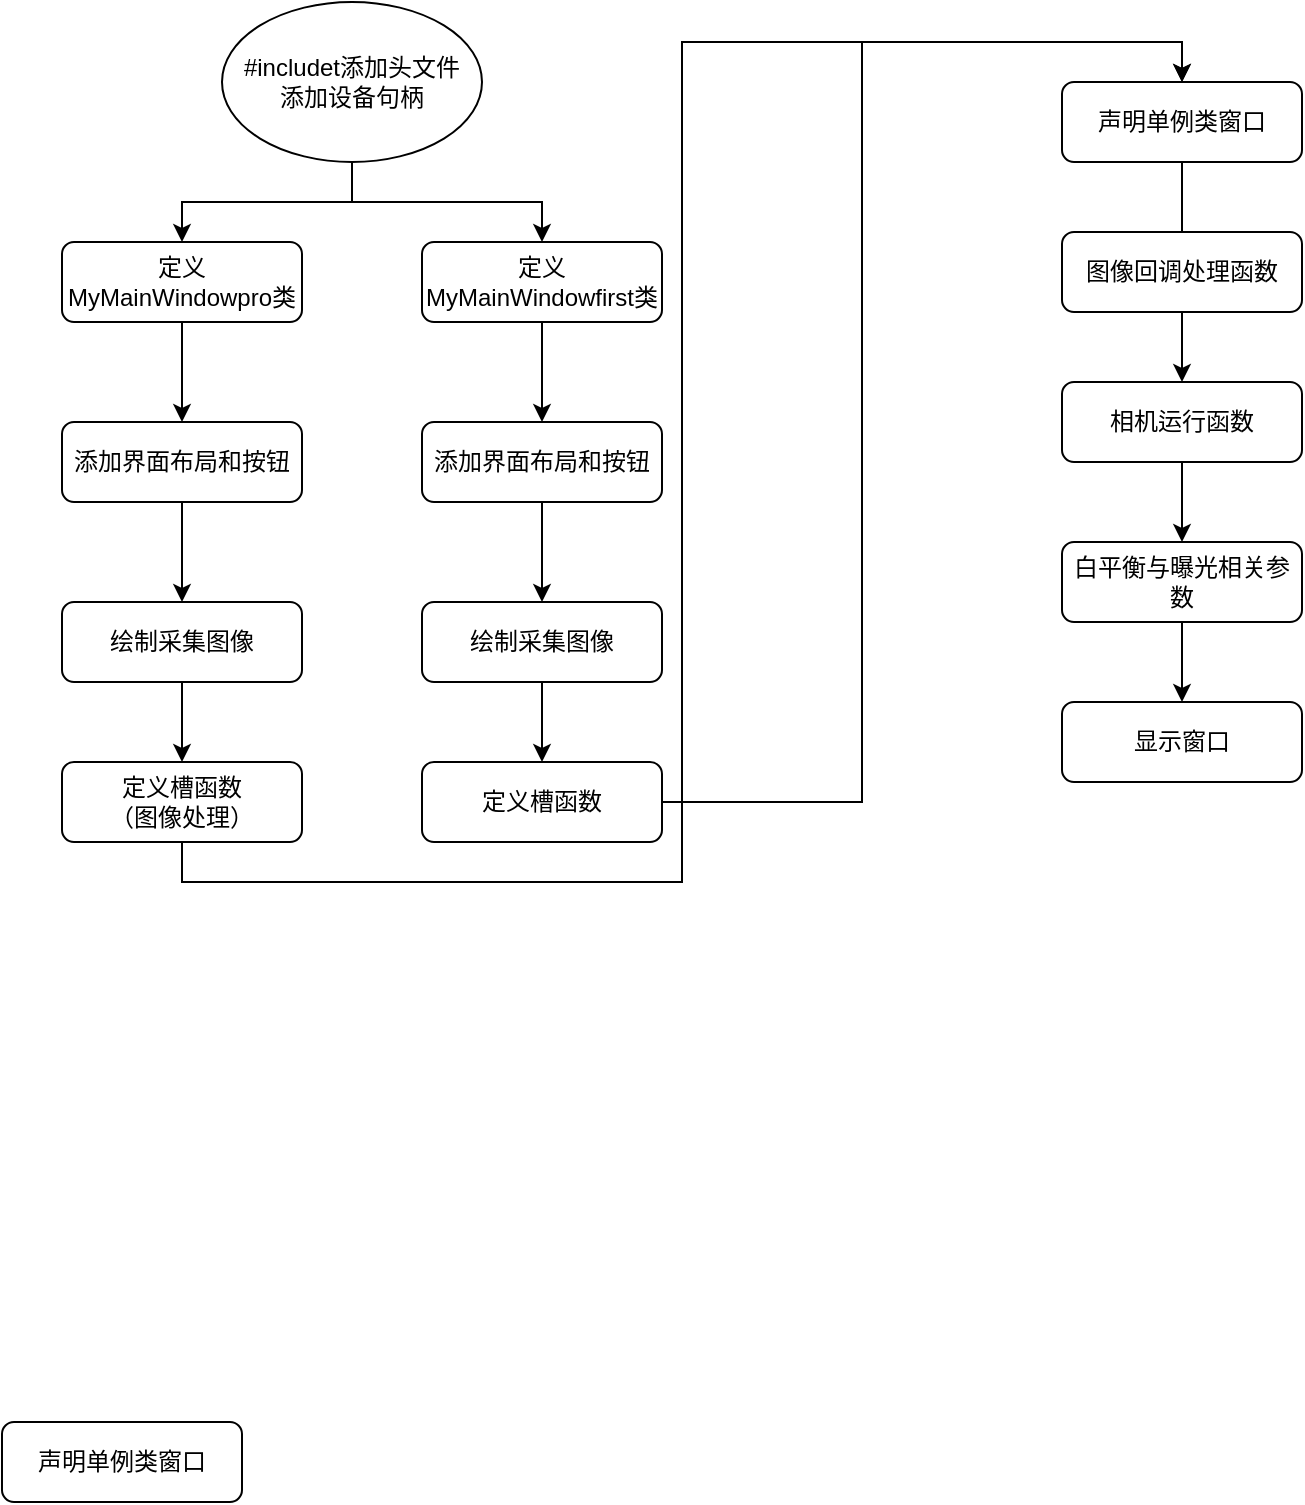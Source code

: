 <mxfile version="21.2.1" type="device">
  <diagram id="C5RBs43oDa-KdzZeNtuy" name="Page-1">
    <mxGraphModel dx="1036" dy="606" grid="1" gridSize="10" guides="1" tooltips="1" connect="1" arrows="1" fold="1" page="1" pageScale="1" pageWidth="827" pageHeight="1169" math="0" shadow="0">
      <root>
        <mxCell id="WIyWlLk6GJQsqaUBKTNV-0" />
        <mxCell id="WIyWlLk6GJQsqaUBKTNV-1" parent="WIyWlLk6GJQsqaUBKTNV-0" />
        <mxCell id="t8WX7DlcegMJKcKcP-0D-7" value="" style="edgeStyle=orthogonalEdgeStyle;rounded=0;orthogonalLoop=1;jettySize=auto;html=1;" parent="WIyWlLk6GJQsqaUBKTNV-1" source="t8WX7DlcegMJKcKcP-0D-4" edge="1">
          <mxGeometry relative="1" as="geometry">
            <mxPoint x="90" y="150" as="targetPoint" />
            <Array as="points">
              <mxPoint x="175" y="130" />
              <mxPoint x="90" y="130" />
            </Array>
          </mxGeometry>
        </mxCell>
        <mxCell id="t8WX7DlcegMJKcKcP-0D-22" style="edgeStyle=orthogonalEdgeStyle;rounded=0;orthogonalLoop=1;jettySize=auto;html=1;" parent="WIyWlLk6GJQsqaUBKTNV-1" source="t8WX7DlcegMJKcKcP-0D-4" target="t8WX7DlcegMJKcKcP-0D-16" edge="1">
          <mxGeometry relative="1" as="geometry" />
        </mxCell>
        <mxCell id="t8WX7DlcegMJKcKcP-0D-4" value="#includet添加头文件&lt;br&gt;添加设备句柄" style="ellipse;whiteSpace=wrap;html=1;" parent="WIyWlLk6GJQsqaUBKTNV-1" vertex="1">
          <mxGeometry x="110" y="30" width="130" height="80" as="geometry" />
        </mxCell>
        <mxCell id="t8WX7DlcegMJKcKcP-0D-8" style="edgeStyle=orthogonalEdgeStyle;rounded=0;orthogonalLoop=1;jettySize=auto;html=1;exitX=0.5;exitY=1;exitDx=0;exitDy=0;entryX=0.5;entryY=0;entryDx=0;entryDy=0;" parent="WIyWlLk6GJQsqaUBKTNV-1" source="t8WX7DlcegMJKcKcP-0D-9" target="t8WX7DlcegMJKcKcP-0D-12" edge="1">
          <mxGeometry relative="1" as="geometry" />
        </mxCell>
        <mxCell id="t8WX7DlcegMJKcKcP-0D-9" value="定义MyMainWindowpro类" style="rounded=1;whiteSpace=wrap;html=1;fontSize=12;glass=0;strokeWidth=1;shadow=0;" parent="WIyWlLk6GJQsqaUBKTNV-1" vertex="1">
          <mxGeometry x="30" y="150" width="120" height="40" as="geometry" />
        </mxCell>
        <mxCell id="t8WX7DlcegMJKcKcP-0D-29" style="edgeStyle=orthogonalEdgeStyle;rounded=0;orthogonalLoop=1;jettySize=auto;html=1;exitX=0.5;exitY=1;exitDx=0;exitDy=0;entryX=0.5;entryY=0;entryDx=0;entryDy=0;" parent="WIyWlLk6GJQsqaUBKTNV-1" source="t8WX7DlcegMJKcKcP-0D-10" target="t8WX7DlcegMJKcKcP-0D-23" edge="1">
          <mxGeometry relative="1" as="geometry" />
        </mxCell>
        <mxCell id="t8WX7DlcegMJKcKcP-0D-10" value="定义槽函数&lt;br&gt;（图像处理）" style="rounded=1;whiteSpace=wrap;html=1;fontSize=12;glass=0;strokeWidth=1;shadow=0;" parent="WIyWlLk6GJQsqaUBKTNV-1" vertex="1">
          <mxGeometry x="30" y="410" width="120" height="40" as="geometry" />
        </mxCell>
        <mxCell id="t8WX7DlcegMJKcKcP-0D-11" style="edgeStyle=orthogonalEdgeStyle;rounded=0;orthogonalLoop=1;jettySize=auto;html=1;exitX=0.5;exitY=1;exitDx=0;exitDy=0;entryX=0.5;entryY=0;entryDx=0;entryDy=0;" parent="WIyWlLk6GJQsqaUBKTNV-1" source="t8WX7DlcegMJKcKcP-0D-12" target="t8WX7DlcegMJKcKcP-0D-14" edge="1">
          <mxGeometry relative="1" as="geometry" />
        </mxCell>
        <mxCell id="t8WX7DlcegMJKcKcP-0D-12" value="添加界面布局和按钮" style="rounded=1;whiteSpace=wrap;html=1;fontSize=12;glass=0;strokeWidth=1;shadow=0;" parent="WIyWlLk6GJQsqaUBKTNV-1" vertex="1">
          <mxGeometry x="30" y="240" width="120" height="40" as="geometry" />
        </mxCell>
        <mxCell id="t8WX7DlcegMJKcKcP-0D-13" value="" style="edgeStyle=orthogonalEdgeStyle;rounded=0;orthogonalLoop=1;jettySize=auto;html=1;" parent="WIyWlLk6GJQsqaUBKTNV-1" source="t8WX7DlcegMJKcKcP-0D-14" target="t8WX7DlcegMJKcKcP-0D-10" edge="1">
          <mxGeometry relative="1" as="geometry" />
        </mxCell>
        <mxCell id="t8WX7DlcegMJKcKcP-0D-14" value="绘制采集图像" style="rounded=1;whiteSpace=wrap;html=1;fontSize=12;glass=0;strokeWidth=1;shadow=0;" parent="WIyWlLk6GJQsqaUBKTNV-1" vertex="1">
          <mxGeometry x="30" y="330" width="120" height="40" as="geometry" />
        </mxCell>
        <mxCell id="t8WX7DlcegMJKcKcP-0D-15" style="edgeStyle=orthogonalEdgeStyle;rounded=0;orthogonalLoop=1;jettySize=auto;html=1;exitX=0.5;exitY=1;exitDx=0;exitDy=0;entryX=0.5;entryY=0;entryDx=0;entryDy=0;" parent="WIyWlLk6GJQsqaUBKTNV-1" source="t8WX7DlcegMJKcKcP-0D-16" target="t8WX7DlcegMJKcKcP-0D-19" edge="1">
          <mxGeometry relative="1" as="geometry" />
        </mxCell>
        <mxCell id="t8WX7DlcegMJKcKcP-0D-16" value="定义MyMainWindowfirst类" style="rounded=1;whiteSpace=wrap;html=1;fontSize=12;glass=0;strokeWidth=1;shadow=0;" parent="WIyWlLk6GJQsqaUBKTNV-1" vertex="1">
          <mxGeometry x="210" y="150" width="120" height="40" as="geometry" />
        </mxCell>
        <mxCell id="t8WX7DlcegMJKcKcP-0D-30" style="edgeStyle=orthogonalEdgeStyle;rounded=0;orthogonalLoop=1;jettySize=auto;html=1;entryX=0.5;entryY=0;entryDx=0;entryDy=0;" parent="WIyWlLk6GJQsqaUBKTNV-1" source="t8WX7DlcegMJKcKcP-0D-17" target="t8WX7DlcegMJKcKcP-0D-23" edge="1">
          <mxGeometry relative="1" as="geometry" />
        </mxCell>
        <mxCell id="t8WX7DlcegMJKcKcP-0D-17" value="定义槽函数" style="rounded=1;whiteSpace=wrap;html=1;fontSize=12;glass=0;strokeWidth=1;shadow=0;" parent="WIyWlLk6GJQsqaUBKTNV-1" vertex="1">
          <mxGeometry x="210" y="410" width="120" height="40" as="geometry" />
        </mxCell>
        <mxCell id="t8WX7DlcegMJKcKcP-0D-18" style="edgeStyle=orthogonalEdgeStyle;rounded=0;orthogonalLoop=1;jettySize=auto;html=1;exitX=0.5;exitY=1;exitDx=0;exitDy=0;entryX=0.5;entryY=0;entryDx=0;entryDy=0;" parent="WIyWlLk6GJQsqaUBKTNV-1" source="t8WX7DlcegMJKcKcP-0D-19" target="t8WX7DlcegMJKcKcP-0D-21" edge="1">
          <mxGeometry relative="1" as="geometry" />
        </mxCell>
        <mxCell id="t8WX7DlcegMJKcKcP-0D-19" value="添加界面布局和按钮" style="rounded=1;whiteSpace=wrap;html=1;fontSize=12;glass=0;strokeWidth=1;shadow=0;" parent="WIyWlLk6GJQsqaUBKTNV-1" vertex="1">
          <mxGeometry x="210" y="240" width="120" height="40" as="geometry" />
        </mxCell>
        <mxCell id="t8WX7DlcegMJKcKcP-0D-20" value="" style="edgeStyle=orthogonalEdgeStyle;rounded=0;orthogonalLoop=1;jettySize=auto;html=1;" parent="WIyWlLk6GJQsqaUBKTNV-1" source="t8WX7DlcegMJKcKcP-0D-21" target="t8WX7DlcegMJKcKcP-0D-17" edge="1">
          <mxGeometry relative="1" as="geometry" />
        </mxCell>
        <mxCell id="t8WX7DlcegMJKcKcP-0D-21" value="绘制采集图像" style="rounded=1;whiteSpace=wrap;html=1;fontSize=12;glass=0;strokeWidth=1;shadow=0;" parent="WIyWlLk6GJQsqaUBKTNV-1" vertex="1">
          <mxGeometry x="210" y="330" width="120" height="40" as="geometry" />
        </mxCell>
        <mxCell id="t8WX7DlcegMJKcKcP-0D-31" value="" style="edgeStyle=orthogonalEdgeStyle;rounded=0;orthogonalLoop=1;jettySize=auto;html=1;" parent="WIyWlLk6GJQsqaUBKTNV-1" source="t8WX7DlcegMJKcKcP-0D-23" target="t8WX7DlcegMJKcKcP-0D-25" edge="1">
          <mxGeometry relative="1" as="geometry" />
        </mxCell>
        <mxCell id="t8WX7DlcegMJKcKcP-0D-23" value="声明单例类窗口" style="rounded=1;whiteSpace=wrap;html=1;fontSize=12;glass=0;strokeWidth=1;shadow=0;" parent="WIyWlLk6GJQsqaUBKTNV-1" vertex="1">
          <mxGeometry x="530" y="70" width="120" height="40" as="geometry" />
        </mxCell>
        <mxCell id="t8WX7DlcegMJKcKcP-0D-24" value="图像回调处理函数" style="rounded=1;whiteSpace=wrap;html=1;fontSize=12;glass=0;strokeWidth=1;shadow=0;" parent="WIyWlLk6GJQsqaUBKTNV-1" vertex="1">
          <mxGeometry x="530" y="145" width="120" height="40" as="geometry" />
        </mxCell>
        <mxCell id="t8WX7DlcegMJKcKcP-0D-32" value="" style="edgeStyle=orthogonalEdgeStyle;rounded=0;orthogonalLoop=1;jettySize=auto;html=1;" parent="WIyWlLk6GJQsqaUBKTNV-1" source="t8WX7DlcegMJKcKcP-0D-25" target="t8WX7DlcegMJKcKcP-0D-26" edge="1">
          <mxGeometry relative="1" as="geometry" />
        </mxCell>
        <mxCell id="t8WX7DlcegMJKcKcP-0D-25" value="相机运行函数" style="rounded=1;whiteSpace=wrap;html=1;fontSize=12;glass=0;strokeWidth=1;shadow=0;" parent="WIyWlLk6GJQsqaUBKTNV-1" vertex="1">
          <mxGeometry x="530" y="220" width="120" height="40" as="geometry" />
        </mxCell>
        <mxCell id="t8WX7DlcegMJKcKcP-0D-33" value="" style="edgeStyle=orthogonalEdgeStyle;rounded=0;orthogonalLoop=1;jettySize=auto;html=1;" parent="WIyWlLk6GJQsqaUBKTNV-1" source="t8WX7DlcegMJKcKcP-0D-26" target="t8WX7DlcegMJKcKcP-0D-27" edge="1">
          <mxGeometry relative="1" as="geometry" />
        </mxCell>
        <mxCell id="t8WX7DlcegMJKcKcP-0D-26" value="白平衡与曝光相关参数" style="rounded=1;whiteSpace=wrap;html=1;fontSize=12;glass=0;strokeWidth=1;shadow=0;" parent="WIyWlLk6GJQsqaUBKTNV-1" vertex="1">
          <mxGeometry x="530" y="300" width="120" height="40" as="geometry" />
        </mxCell>
        <mxCell id="t8WX7DlcegMJKcKcP-0D-27" value="显示窗口" style="rounded=1;whiteSpace=wrap;html=1;fontSize=12;glass=0;strokeWidth=1;shadow=0;" parent="WIyWlLk6GJQsqaUBKTNV-1" vertex="1">
          <mxGeometry x="530" y="380" width="120" height="40" as="geometry" />
        </mxCell>
        <mxCell id="t8WX7DlcegMJKcKcP-0D-28" value="声明单例类窗口" style="rounded=1;whiteSpace=wrap;html=1;fontSize=12;glass=0;strokeWidth=1;shadow=0;" parent="WIyWlLk6GJQsqaUBKTNV-1" vertex="1">
          <mxGeometry y="740" width="120" height="40" as="geometry" />
        </mxCell>
      </root>
    </mxGraphModel>
  </diagram>
</mxfile>
